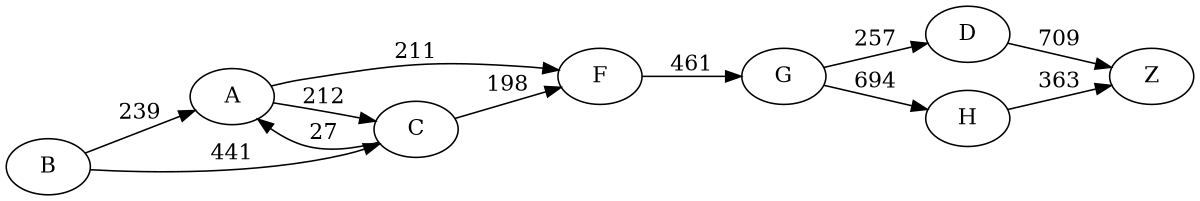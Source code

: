 digraph G {
	rankdir=LR size="8,5"
	B
	A
	B -> A [label=239]
	B
	C
	B -> C [label=441]
	A
	C
	A -> C [label=212]
	A
	F
	A -> F [label=211]
	C
	F
	C -> F [label=198]
	C
	A
	C -> A [label=27]
	F
	G
	F -> G [label=461]
	G
	D
	G -> D [label=257]
	G
	H
	G -> H [label=694]
	D
	Z
	D -> Z [label=709]
	H
	Z
	H -> Z [label=363]
}
